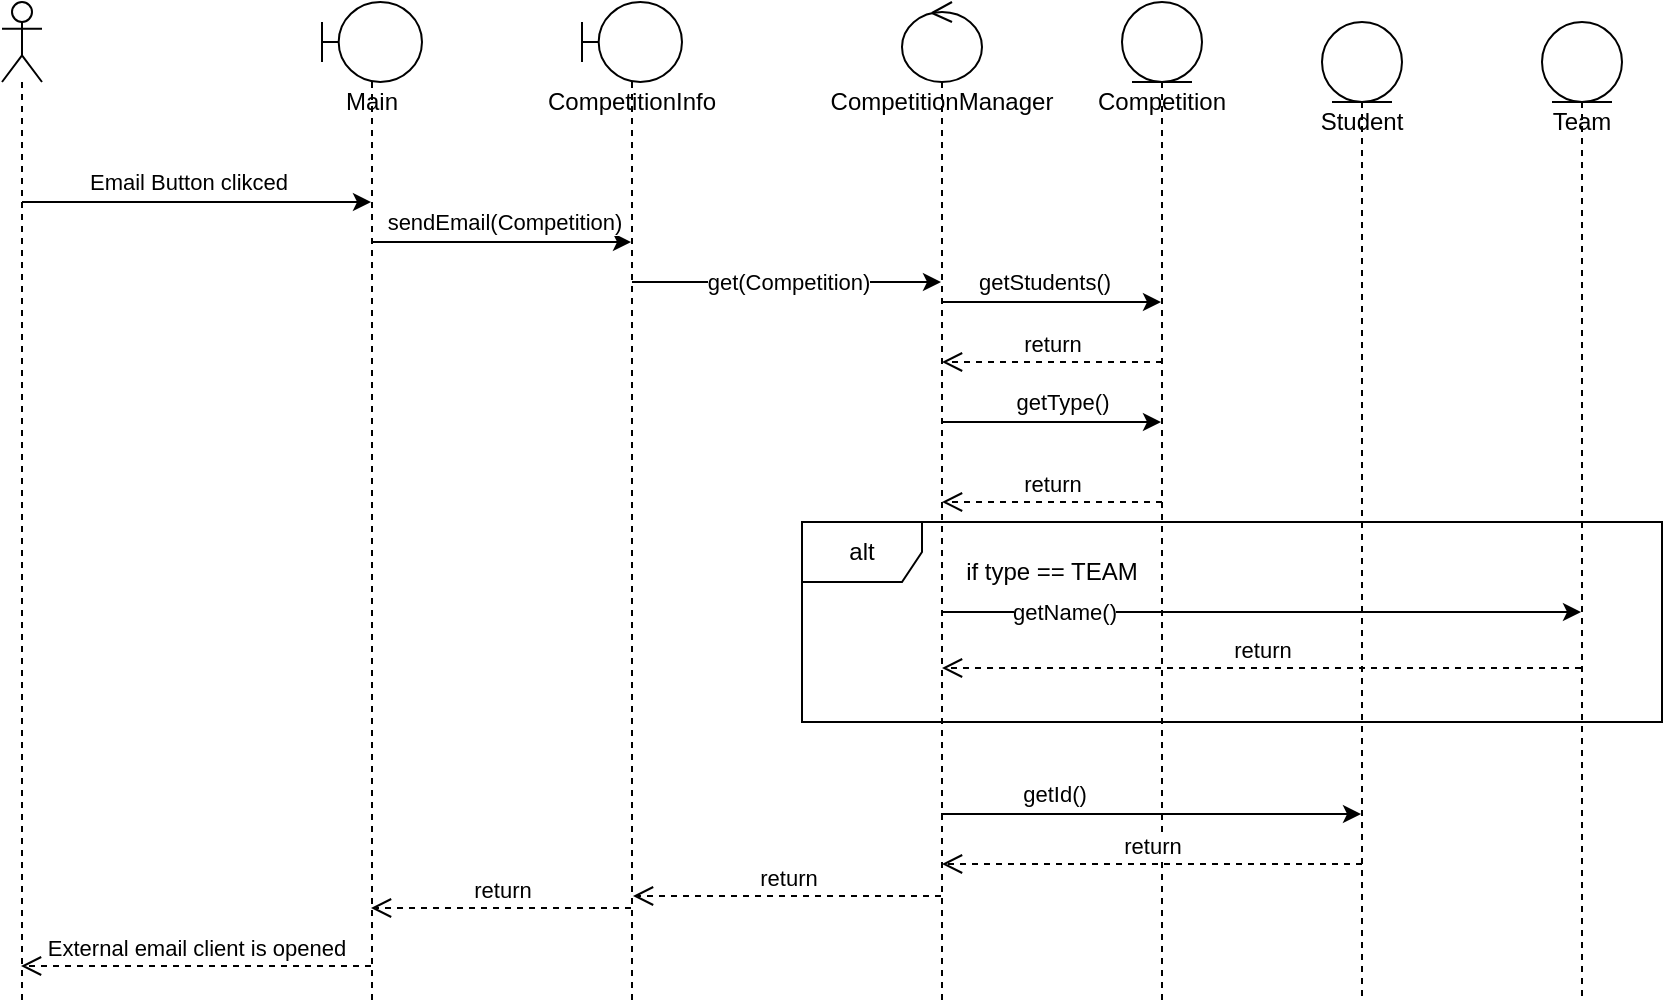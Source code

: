 <mxfile version="15.8.5" type="device"><diagram id="kgpKYQtTHZ0yAKxKKP6v" name="Page-1"><mxGraphModel dx="865" dy="405" grid="1" gridSize="10" guides="1" tooltips="1" connect="1" arrows="1" fold="1" page="1" pageScale="1" pageWidth="850" pageHeight="1100" math="0" shadow="0"><root><mxCell id="0"/><mxCell id="1" parent="0"/><mxCell id="dhepXp1j2XER8FrtuOnt-4" style="edgeStyle=orthogonalEdgeStyle;rounded=0;orthogonalLoop=1;jettySize=auto;html=1;" parent="1" source="dhepXp1j2XER8FrtuOnt-1" target="dhepXp1j2XER8FrtuOnt-2" edge="1"><mxGeometry relative="1" as="geometry"><Array as="points"><mxPoint x="210" y="480"/><mxPoint x="210" y="480"/></Array></mxGeometry></mxCell><mxCell id="dhepXp1j2XER8FrtuOnt-5" value="Email Button clikced" style="edgeLabel;html=1;align=center;verticalAlign=middle;resizable=0;points=[];" parent="dhepXp1j2XER8FrtuOnt-4" vertex="1" connectable="0"><mxGeometry x="-0.171" y="-4" relative="1" as="geometry"><mxPoint x="10" y="-14" as="offset"/></mxGeometry></mxCell><mxCell id="dhepXp1j2XER8FrtuOnt-1" value="" style="shape=umlLifeline;participant=umlActor;perimeter=lifelinePerimeter;whiteSpace=wrap;html=1;container=1;collapsible=0;recursiveResize=0;verticalAlign=top;spacingTop=36;outlineConnect=0;" parent="1" vertex="1"><mxGeometry x="170" y="380" width="20" height="500" as="geometry"/></mxCell><mxCell id="dhepXp1j2XER8FrtuOnt-7" style="edgeStyle=orthogonalEdgeStyle;rounded=0;orthogonalLoop=1;jettySize=auto;html=1;" parent="1" source="dhepXp1j2XER8FrtuOnt-2" target="dhepXp1j2XER8FrtuOnt-6" edge="1"><mxGeometry relative="1" as="geometry"><Array as="points"><mxPoint x="420" y="500"/><mxPoint x="420" y="500"/></Array></mxGeometry></mxCell><mxCell id="dhepXp1j2XER8FrtuOnt-8" value="sendEmail(Competition)" style="edgeLabel;html=1;align=center;verticalAlign=middle;resizable=0;points=[];" parent="dhepXp1j2XER8FrtuOnt-7" vertex="1" connectable="0"><mxGeometry x="-0.275" y="1" relative="1" as="geometry"><mxPoint x="19" y="-9" as="offset"/></mxGeometry></mxCell><mxCell id="dhepXp1j2XER8FrtuOnt-2" value="Main" style="shape=umlLifeline;participant=umlBoundary;perimeter=lifelinePerimeter;whiteSpace=wrap;html=1;container=1;collapsible=0;recursiveResize=0;verticalAlign=top;spacingTop=36;outlineConnect=0;" parent="1" vertex="1"><mxGeometry x="330" y="380" width="50" height="500" as="geometry"/></mxCell><mxCell id="dhepXp1j2XER8FrtuOnt-21" value="get(Competition)" style="edgeStyle=orthogonalEdgeStyle;rounded=0;orthogonalLoop=1;jettySize=auto;html=1;" parent="1" source="dhepXp1j2XER8FrtuOnt-6" target="dhepXp1j2XER8FrtuOnt-23" edge="1"><mxGeometry relative="1" as="geometry"><mxPoint x="629.5" y="530" as="targetPoint"/><Array as="points"><mxPoint x="560" y="520"/><mxPoint x="560" y="520"/></Array></mxGeometry></mxCell><mxCell id="dhepXp1j2XER8FrtuOnt-6" value="CompetitionInfo" style="shape=umlLifeline;participant=umlBoundary;perimeter=lifelinePerimeter;whiteSpace=wrap;html=1;container=1;collapsible=0;recursiveResize=0;verticalAlign=top;spacingTop=36;outlineConnect=0;" parent="1" vertex="1"><mxGeometry x="460" y="380" width="50" height="500" as="geometry"/></mxCell><mxCell id="dhepXp1j2XER8FrtuOnt-19" value="return" style="html=1;verticalAlign=bottom;endArrow=open;dashed=1;endSize=8;rounded=0;" parent="1" edge="1"><mxGeometry relative="1" as="geometry"><mxPoint x="484.5" y="833" as="sourcePoint"/><mxPoint x="354.5" y="833" as="targetPoint"/><Array as="points"><mxPoint x="420" y="833"/></Array></mxGeometry></mxCell><mxCell id="dhepXp1j2XER8FrtuOnt-25" style="edgeStyle=orthogonalEdgeStyle;rounded=0;orthogonalLoop=1;jettySize=auto;html=1;" parent="1" source="dhepXp1j2XER8FrtuOnt-23" target="dhepXp1j2XER8FrtuOnt-24" edge="1"><mxGeometry relative="1" as="geometry"><Array as="points"><mxPoint x="690" y="530"/><mxPoint x="690" y="530"/></Array></mxGeometry></mxCell><mxCell id="dhepXp1j2XER8FrtuOnt-26" value="getStudents()" style="edgeLabel;html=1;align=center;verticalAlign=middle;resizable=0;points=[];" parent="dhepXp1j2XER8FrtuOnt-25" vertex="1" connectable="0"><mxGeometry x="-0.191" y="1" relative="1" as="geometry"><mxPoint x="6" y="-9" as="offset"/></mxGeometry></mxCell><mxCell id="6OcDBEY6_Fn67I_SbcqF-3" style="edgeStyle=orthogonalEdgeStyle;rounded=0;orthogonalLoop=1;jettySize=auto;html=1;" edge="1" parent="1" source="dhepXp1j2XER8FrtuOnt-23" target="dhepXp1j2XER8FrtuOnt-24"><mxGeometry relative="1" as="geometry"><Array as="points"><mxPoint x="690" y="590"/><mxPoint x="690" y="590"/></Array></mxGeometry></mxCell><mxCell id="6OcDBEY6_Fn67I_SbcqF-4" value="getType()" style="edgeLabel;html=1;align=center;verticalAlign=middle;resizable=0;points=[];" vertex="1" connectable="0" parent="6OcDBEY6_Fn67I_SbcqF-3"><mxGeometry x="0.209" y="-1" relative="1" as="geometry"><mxPoint x="-6" y="-11" as="offset"/></mxGeometry></mxCell><mxCell id="6OcDBEY6_Fn67I_SbcqF-10" style="edgeStyle=orthogonalEdgeStyle;rounded=0;orthogonalLoop=1;jettySize=auto;html=1;" edge="1" parent="1"><mxGeometry relative="1" as="geometry"><mxPoint x="639.5" y="685" as="sourcePoint"/><mxPoint x="959.5" y="685" as="targetPoint"/><Array as="points"><mxPoint x="780" y="685"/><mxPoint x="780" y="685"/></Array></mxGeometry></mxCell><mxCell id="6OcDBEY6_Fn67I_SbcqF-11" value="getName()" style="edgeLabel;html=1;align=center;verticalAlign=middle;resizable=0;points=[];" vertex="1" connectable="0" parent="6OcDBEY6_Fn67I_SbcqF-10"><mxGeometry x="-0.672" y="-1" relative="1" as="geometry"><mxPoint x="9" y="-1" as="offset"/></mxGeometry></mxCell><mxCell id="6OcDBEY6_Fn67I_SbcqF-15" style="edgeStyle=orthogonalEdgeStyle;rounded=0;orthogonalLoop=1;jettySize=auto;html=1;" edge="1" parent="1"><mxGeometry relative="1" as="geometry"><mxPoint x="639.5" y="786" as="sourcePoint"/><mxPoint x="849.5" y="786" as="targetPoint"/><Array as="points"><mxPoint x="790" y="786"/><mxPoint x="790" y="786"/></Array></mxGeometry></mxCell><mxCell id="6OcDBEY6_Fn67I_SbcqF-16" value="getId()" style="edgeLabel;html=1;align=center;verticalAlign=middle;resizable=0;points=[];" vertex="1" connectable="0" parent="6OcDBEY6_Fn67I_SbcqF-15"><mxGeometry x="-0.643" y="3" relative="1" as="geometry"><mxPoint x="19" y="-7" as="offset"/></mxGeometry></mxCell><mxCell id="dhepXp1j2XER8FrtuOnt-23" value="CompetitionManager" style="shape=umlLifeline;participant=umlControl;perimeter=lifelinePerimeter;whiteSpace=wrap;html=1;container=1;collapsible=0;recursiveResize=0;verticalAlign=top;spacingTop=36;outlineConnect=0;" parent="1" vertex="1"><mxGeometry x="620" y="380" width="40" height="500" as="geometry"/></mxCell><mxCell id="dhepXp1j2XER8FrtuOnt-24" value="Competition" style="shape=umlLifeline;participant=umlEntity;perimeter=lifelinePerimeter;whiteSpace=wrap;html=1;container=1;collapsible=0;recursiveResize=0;verticalAlign=top;spacingTop=36;outlineConnect=0;" parent="1" vertex="1"><mxGeometry x="730" y="380" width="40" height="500" as="geometry"/></mxCell><mxCell id="dhepXp1j2XER8FrtuOnt-27" value="Student" style="shape=umlLifeline;participant=umlEntity;perimeter=lifelinePerimeter;whiteSpace=wrap;html=1;container=1;collapsible=0;recursiveResize=0;verticalAlign=top;spacingTop=36;outlineConnect=0;" parent="1" vertex="1"><mxGeometry x="830" y="390" width="40" height="490" as="geometry"/></mxCell><mxCell id="l4cSBCOI5m22b4SnWAZ2-8" value="External email client is opened" style="html=1;verticalAlign=bottom;endArrow=open;dashed=1;endSize=8;rounded=0;" parent="1" edge="1"><mxGeometry relative="1" as="geometry"><mxPoint x="354.5" y="862" as="sourcePoint"/><mxPoint x="179.5" y="862" as="targetPoint"/><Array as="points"><mxPoint x="250" y="862"/></Array></mxGeometry></mxCell><mxCell id="6OcDBEY6_Fn67I_SbcqF-1" value="Team" style="shape=umlLifeline;participant=umlEntity;perimeter=lifelinePerimeter;whiteSpace=wrap;html=1;container=1;collapsible=0;recursiveResize=0;verticalAlign=top;spacingTop=36;outlineConnect=0;" vertex="1" parent="1"><mxGeometry x="940" y="390" width="40" height="490" as="geometry"/></mxCell><mxCell id="6OcDBEY6_Fn67I_SbcqF-2" value="return" style="html=1;verticalAlign=bottom;endArrow=open;dashed=1;endSize=8;rounded=0;" edge="1" parent="1"><mxGeometry relative="1" as="geometry"><mxPoint x="750" y="560" as="sourcePoint"/><mxPoint x="640" y="560" as="targetPoint"/><Array as="points"><mxPoint x="690.5" y="560"/></Array></mxGeometry></mxCell><mxCell id="6OcDBEY6_Fn67I_SbcqF-7" value="return" style="html=1;verticalAlign=bottom;endArrow=open;dashed=1;endSize=8;rounded=0;" edge="1" parent="1"><mxGeometry relative="1" as="geometry"><mxPoint x="750" y="630" as="sourcePoint"/><mxPoint x="640" y="630" as="targetPoint"/><Array as="points"><mxPoint x="690.5" y="630"/></Array></mxGeometry></mxCell><mxCell id="6OcDBEY6_Fn67I_SbcqF-12" value="alt" style="shape=umlFrame;whiteSpace=wrap;html=1;" vertex="1" parent="1"><mxGeometry x="570" y="640" width="430" height="100" as="geometry"/></mxCell><mxCell id="6OcDBEY6_Fn67I_SbcqF-13" value="return" style="html=1;verticalAlign=bottom;endArrow=open;dashed=1;endSize=8;rounded=0;" edge="1" parent="1"><mxGeometry relative="1" as="geometry"><mxPoint x="959.5" y="713" as="sourcePoint"/><mxPoint x="640" y="713" as="targetPoint"/><Array as="points"><mxPoint x="690.5" y="713"/></Array></mxGeometry></mxCell><mxCell id="6OcDBEY6_Fn67I_SbcqF-20" value="if type == TEAM" style="text;html=1;strokeColor=none;fillColor=none;align=center;verticalAlign=middle;whiteSpace=wrap;rounded=0;" vertex="1" parent="1"><mxGeometry x="640" y="650" width="110" height="30" as="geometry"/></mxCell><mxCell id="6OcDBEY6_Fn67I_SbcqF-21" value="return" style="html=1;verticalAlign=bottom;endArrow=open;dashed=1;endSize=8;rounded=0;" edge="1" parent="1" source="dhepXp1j2XER8FrtuOnt-23"><mxGeometry relative="1" as="geometry"><mxPoint x="615.5" y="827" as="sourcePoint"/><mxPoint x="485.5" y="827" as="targetPoint"/><Array as="points"><mxPoint x="551" y="827"/></Array></mxGeometry></mxCell><mxCell id="6OcDBEY6_Fn67I_SbcqF-18" value="return" style="html=1;verticalAlign=bottom;endArrow=open;dashed=1;endSize=8;rounded=0;" edge="1" parent="1"><mxGeometry relative="1" as="geometry"><mxPoint x="850" y="811" as="sourcePoint"/><mxPoint x="640" y="811" as="targetPoint"/><Array as="points"><mxPoint x="690.5" y="811"/></Array></mxGeometry></mxCell></root></mxGraphModel></diagram></mxfile>